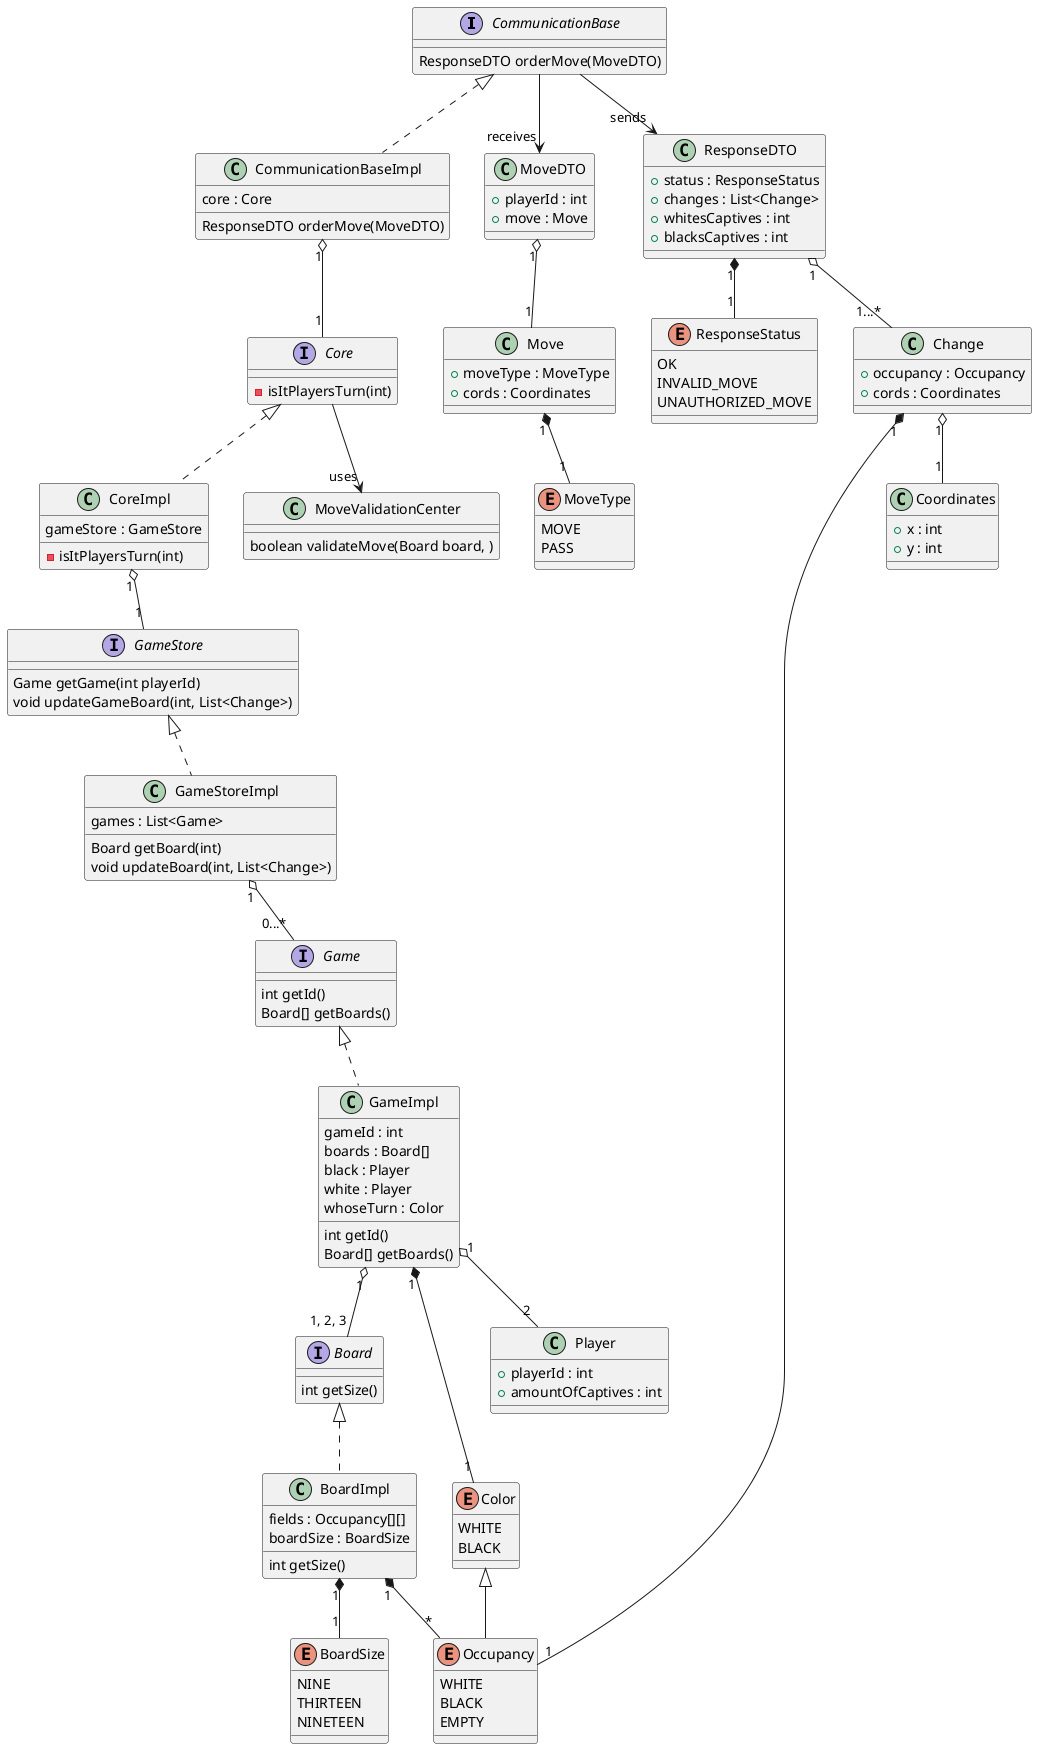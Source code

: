 @startuml

interface CommunicationBase

CommunicationBase : ResponseDTO orderMove(MoveDTO)



class CommunicationBaseImpl implements CommunicationBase

CommunicationBaseImpl : core : Core

CommunicationBaseImpl : ResponseDTO orderMove(MoveDTO)



interface Core

Core : -isItPlayersTurn(int)
'todo


class CoreImpl implements Core

CoreImpl : gameStore : GameStore
' todo

CoreImpl : -isItPlayersTurn(int)
' todo



interface GameStore

GameStore : Game getGame(int playerId)
GameStore : void updateGameBoard(int, List<Change>)



class GameStoreImpl implements GameStore

GameStoreImpl : games : List<Game>

GameStoreImpl : Board getBoard(int)
GameStoreImpl : void updateBoard(int, List<Change>)



interface Game

Game : int getId()
'this method returns array of 3 boards: current and 2 before it
Game : Board[] getBoards()



class GameImpl implements Game

GameImpl : gameId : int
GameImpl : boards : Board[]
GameImpl : black : Player
GameImpl : white : Player
GameImpl : whoseTurn : Color

GameImpl : int getId()
GameImpl : Board[] getBoards()



interface Board

Board : int getSize()



class BoardImpl implements Board

BoardImpl : fields : Occupancy[][]
BoardImpl : boardSize : BoardSize

BoardImpl : int getSize()



enum Color {
    WHITE
    BLACK
}

enum Occupancy extends Color {
    WHITE
    BLACK
    EMPTY
}



enum BoardSize {
    NINE
    THIRTEEN
    NINETEEN
}



enum MoveType {
    MOVE
    PASS
}



enum ResponseStatus {
    OK
    INVALID_MOVE
    UNAUTHORIZED_MOVE
}



class Change

Change : +occupancy : Occupancy
Change : +cords : Coordinates



class Coordinates

Coordinates : +x : int
Coordinates : +y : int



class MoveDTO

MoveDTO : +playerId : int
MoveDTO : +move : Move



class Move

Move : +moveType : MoveType
Move : +cords : Coordinates



class ResponseDTO

ResponseDTO : +status : ResponseStatus
ResponseDTO : +changes : List<Change>
ResponseDTO : +whitesCaptives : int
ResponseDTO : +blacksCaptives : int



class Player

Player : +playerId : int
Player : +amountOfCaptives : int



'singleton class
class MoveValidationCenter

MoveValidationCenter : boolean validateMove(Board board, )





CommunicationBase --> "receives" MoveDTO
CommunicationBase --> "sends" ResponseDTO
CommunicationBaseImpl "1" o-- "1" Core
CoreImpl "1" o-- "1" GameStore
GameStoreImpl "1" o-- "0...*" Game
GameImpl "1" o-- "1, 2, 3" Board
GameImpl "1" o-- "2" Player
GameImpl "1" *-- "1" Color
BoardImpl "1" *-- "*" Occupancy
BoardImpl "1" *-- "1" BoardSize
Change "1" *-- "1" Occupancy
Change "1" o-- "1" Coordinates
Core --> "uses" MoveValidationCenter
MoveDTO "1" o-- "1" Move
Move "1" *-- "1" MoveType
ResponseDTO "1" *-- "1" ResponseStatus
ResponseDTO "1" o-- "1...*" Change

@enduml